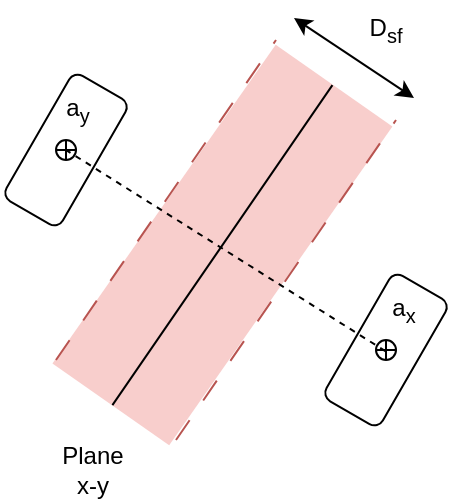 <mxfile version="21.6.2">
  <diagram name="Page-1" id="ikfRO7UUrmXemoA0gaqJ">
    <mxGraphModel dx="651" dy="379" grid="1" gridSize="10" guides="1" tooltips="1" connect="1" arrows="1" fold="1" page="1" pageScale="1" pageWidth="827" pageHeight="1169" math="0" shadow="0">
      <root>
        <mxCell id="0" />
        <mxCell id="1" parent="0" />
        <mxCell id="R73SPkWnWkPIp1eINAzx-33" value="" style="rounded=0;whiteSpace=wrap;html=1;rotation=-55;strokeColor=none;fillColor=#f8cecc;" vertex="1" parent="1">
          <mxGeometry x="195.91" y="286.91" width="194.61" height="71.25" as="geometry" />
        </mxCell>
        <mxCell id="R73SPkWnWkPIp1eINAzx-10" value="" style="rounded=1;whiteSpace=wrap;html=1;rotation=-60;" vertex="1" parent="1">
          <mxGeometry x="178.84" y="258.75" width="72.33" height="32.5" as="geometry" />
        </mxCell>
        <mxCell id="R73SPkWnWkPIp1eINAzx-9" value="" style="rounded=1;whiteSpace=wrap;html=1;rotation=-60;" vertex="1" parent="1">
          <mxGeometry x="338.84" y="358.75" width="72.33" height="32.5" as="geometry" />
        </mxCell>
        <mxCell id="R73SPkWnWkPIp1eINAzx-15" value="" style="endArrow=none;html=1;rounded=0;dashed=1;dashPattern=12 12;fillColor=#f8cecc;strokeColor=#b85450;" edge="1" parent="1">
          <mxGeometry width="50" height="50" relative="1" as="geometry">
            <mxPoint x="270" y="420" as="sourcePoint" />
            <mxPoint x="380" y="260" as="targetPoint" />
          </mxGeometry>
        </mxCell>
        <mxCell id="R73SPkWnWkPIp1eINAzx-16" value="" style="endArrow=none;html=1;rounded=0;dashed=1;dashPattern=12 12;fillColor=#f8cecc;strokeColor=#b85450;" edge="1" parent="1">
          <mxGeometry width="50" height="50" relative="1" as="geometry">
            <mxPoint x="210" y="380" as="sourcePoint" />
            <mxPoint x="320" y="220" as="targetPoint" />
          </mxGeometry>
        </mxCell>
        <mxCell id="R73SPkWnWkPIp1eINAzx-19" value="" style="endArrow=classic;startArrow=classic;html=1;rounded=0;" edge="1" parent="1">
          <mxGeometry width="50" height="50" relative="1" as="geometry">
            <mxPoint x="329" y="209" as="sourcePoint" />
            <mxPoint x="389" y="249" as="targetPoint" />
          </mxGeometry>
        </mxCell>
        <mxCell id="R73SPkWnWkPIp1eINAzx-20" value="D&lt;sub&gt;sf&lt;/sub&gt;" style="text;html=1;strokeColor=none;fillColor=none;align=center;verticalAlign=middle;whiteSpace=wrap;rounded=0;" vertex="1" parent="1">
          <mxGeometry x="345" y="200" width="60" height="30" as="geometry" />
        </mxCell>
        <mxCell id="R73SPkWnWkPIp1eINAzx-21" value="a&lt;sub&gt;x&lt;/sub&gt;" style="text;html=1;strokeColor=none;fillColor=none;align=center;verticalAlign=middle;whiteSpace=wrap;rounded=0;" vertex="1" parent="1">
          <mxGeometry x="354" y="340" width="60" height="30" as="geometry" />
        </mxCell>
        <mxCell id="R73SPkWnWkPIp1eINAzx-22" value="a&lt;sub&gt;y&lt;/sub&gt;" style="text;html=1;strokeColor=none;fillColor=none;align=center;verticalAlign=middle;whiteSpace=wrap;rounded=0;" vertex="1" parent="1">
          <mxGeometry x="191.17" y="240" width="60" height="30" as="geometry" />
        </mxCell>
        <mxCell id="R73SPkWnWkPIp1eINAzx-23" value="Plane x-y" style="text;html=1;strokeColor=none;fillColor=none;align=center;verticalAlign=middle;whiteSpace=wrap;rounded=0;" vertex="1" parent="1">
          <mxGeometry x="206.17" y="420" width="45" height="30" as="geometry" />
        </mxCell>
        <mxCell id="R73SPkWnWkPIp1eINAzx-31" value="" style="shape=orEllipse;perimeter=ellipsePerimeter;whiteSpace=wrap;html=1;backgroundOutline=1;" vertex="1" parent="1">
          <mxGeometry x="370" y="370" width="10" height="10" as="geometry" />
        </mxCell>
        <mxCell id="R73SPkWnWkPIp1eINAzx-32" value="" style="shape=orEllipse;perimeter=ellipsePerimeter;whiteSpace=wrap;html=1;backgroundOutline=1;" vertex="1" parent="1">
          <mxGeometry x="210.01" y="270" width="10" height="10" as="geometry" />
        </mxCell>
        <mxCell id="R73SPkWnWkPIp1eINAzx-8" value="" style="endArrow=none;dashed=1;html=1;rounded=0;entryX=0.528;entryY=0.594;entryDx=0;entryDy=0;entryPerimeter=0;exitX=0.471;exitY=0.483;exitDx=0;exitDy=0;exitPerimeter=0;" edge="1" parent="1" source="R73SPkWnWkPIp1eINAzx-32" target="R73SPkWnWkPIp1eINAzx-31">
          <mxGeometry width="50" height="50" relative="1" as="geometry">
            <mxPoint x="218.536" y="278.536" as="sourcePoint" />
            <mxPoint x="371.94" y="373.72" as="targetPoint" />
            <Array as="points" />
          </mxGeometry>
        </mxCell>
        <mxCell id="R73SPkWnWkPIp1eINAzx-36" value="" style="endArrow=none;html=1;rounded=0;fillColor=#f8cecc;strokeColor=#000000;" edge="1" parent="1">
          <mxGeometry width="50" height="50" relative="1" as="geometry">
            <mxPoint x="238.22" y="402.54" as="sourcePoint" />
            <mxPoint x="348.22" y="242.54" as="targetPoint" />
          </mxGeometry>
        </mxCell>
      </root>
    </mxGraphModel>
  </diagram>
</mxfile>
